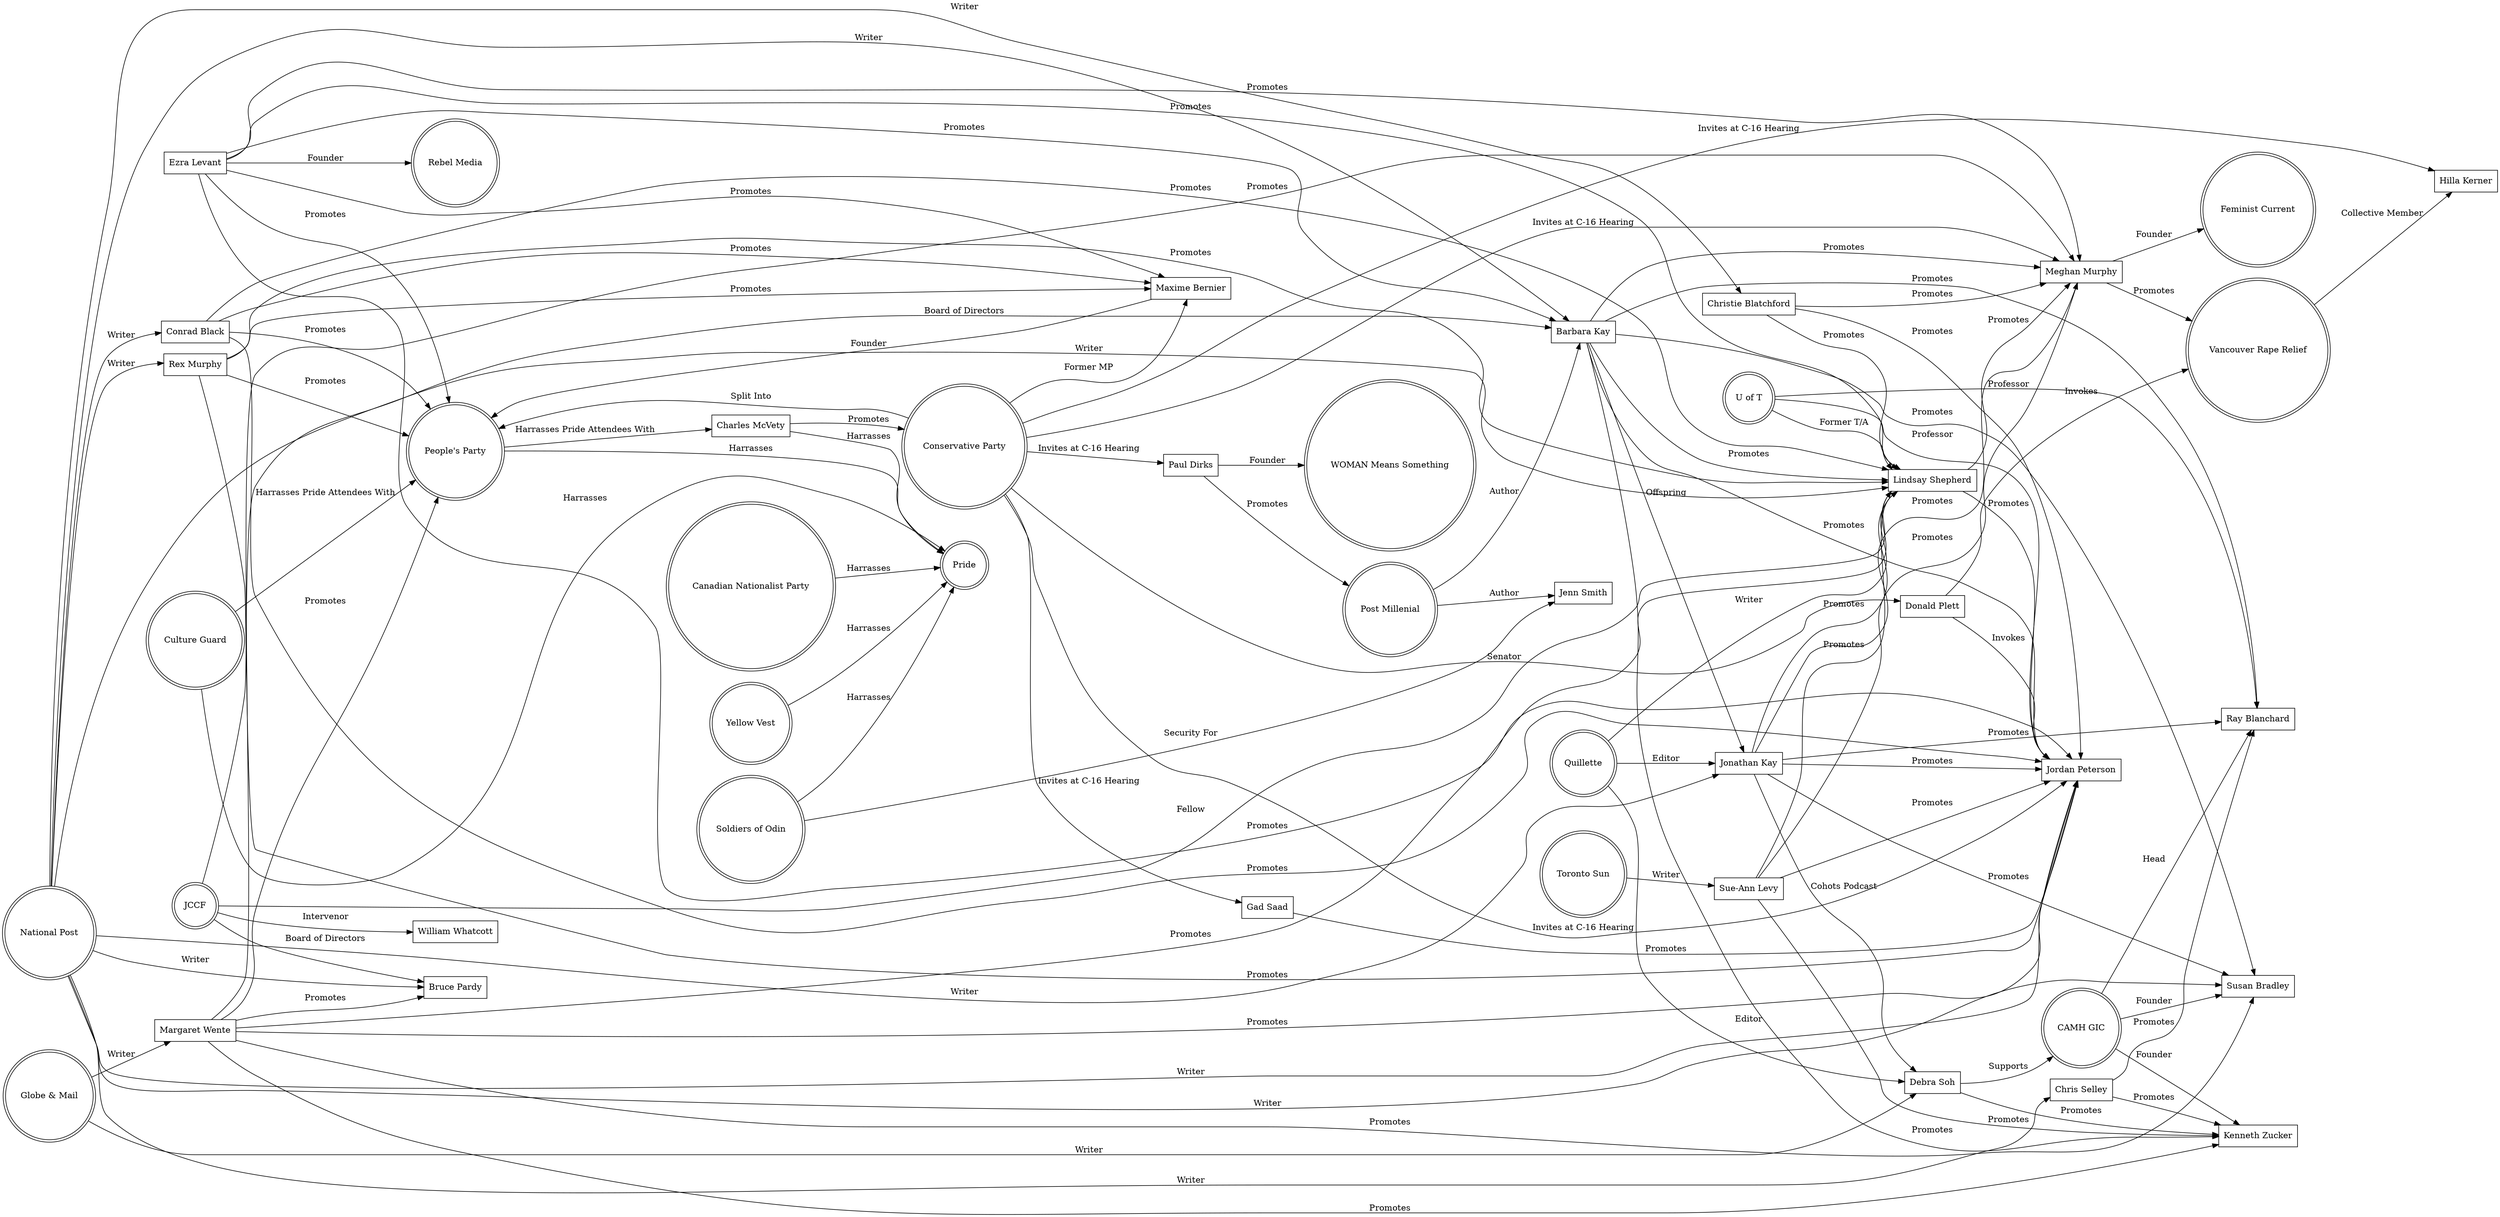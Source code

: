 digraph transphobes {
    rankdir=LR;
    node [shape = doublecircle]; "Pride" "Culture Guard" "Soldiers of Odin" "Yellow Vest" "Canadian Nationalist Party" "National Post" "JCCF" "Conservative Party" "Globe & Mail" "Toronto Sun" "People's Party" "Post Millenial" "WOMAN Means Something" "Rebel Media" "CAMH GIC" "Vancouver Rape Relief" "Feminist Current" "U of T" "Quillette";
    node [shape = rectangle];
    
    "Canadian Nationalist Party" -> "Pride" [ label = "Harrasses" ];
    "Charles McVety" -> "Pride" [ label = "Harrasses" ];
    "Culture Guard" -> "Pride" [ label = "Harrasses" ];
    "People's Party" -> "Pride" [ label = "Harrasses" ];
    "Soldiers of Odin" -> "Pride" [ label = "Harrasses" ];
    "Yellow Vest" -> "Pride" [ label = "Harrasses" ];
    
    "Barbara Kay" -> "Jonathan Kay" [ label = "Offspring" ];
    "Barbara Kay" -> "Jordan Peterson" [ label = "Promotes" ];
    "Barbara Kay" -> "Kenneth Zucker" [ label = "Promotes" ];
    "Barbara Kay" -> "Lindsay Shepherd" [ label = "Promotes" ];
    "Barbara Kay" -> "Meghan Murphy" [ label = "Promotes" ];
    "Barbara Kay" -> "Ray Blanchard" [ label = "Promotes" ];
    "Barbara Kay" -> "Susan Bradley" [ label = "Promotes" ];
    "CAMH GIC" -> "Kenneth Zucker" [ label = "Founder" ];
    "CAMH GIC" -> "Ray Blanchard" [ label = "Head" ];
    "CAMH GIC" -> "Susan Bradley" [ label = "Founder" ];
    "Charles McVety" -> "Conservative Party" [ label = "Promotes" ];
    "Christie Blatchford" -> "Jordan Peterson" [ label = "Promotes" ];
    "Christie Blatchford" -> "Lindsay Shepherd" [ label = "Promotes" ];
    "Christie Blatchford" -> "Meghan Murphy" [ label = "Promotes" ];
    "Chris Selley" -> "Kenneth Zucker" [ label = "Promotes" ];
    "Chris Selley" -> "Ray Blanchard" [ label = "Promotes" ];
    "Conrad Black" -> "Jordan Peterson" [ label = "Promotes" ];
    "Conrad Black" -> "Lindsay Shepherd" [ label = "Promotes" ];
    "Conrad Black" -> "Maxime Bernier" [ label = "Promotes" ];
    "Conrad Black" -> "People's Party" [ label = "Promotes" ];
    "Conservative Party" -> "Donald Plett" [ label = "Senator" ];
    "Conservative Party" -> "Gad Saad" [ label = "Invites at C-16 Hearing" ];
    "Conservative Party" -> "Hilla Kerner" [ label = "Invites at C-16 Hearing" ];
    "Conservative Party" -> "Jordan Peterson" [ label = "Invites at C-16 Hearing" ];
    "Conservative Party" -> "Maxime Bernier" [ label = "Former MP" ];
    "Conservative Party" -> "Meghan Murphy" [ label = "Invites at C-16 Hearing" ];
    "Conservative Party" -> "Paul Dirks" [ label = "Invites at C-16 Hearing" ];
    "Conservative Party" -> "People's Party" [ label = "Split Into" ];
    "Culture Guard" -> "People's Party" [ label = "Harrasses Pride Attendees With" ];
    "Debra Soh" -> "CAMH GIC" [ label = "Supports" ];
    "Debra Soh" -> "Kenneth Zucker" [ label = "Promotes" ];
    "Donald Plett" -> "Jordan Peterson" [ label = "Invokes" ];
    "Donald Plett" -> "Vancouver Rape Relief" [ label = "Invokes" ];
    "Ezra Levant" -> "Barbara Kay" [ label = "Promotes" ];
    "Ezra Levant" -> "Jordan Peterson" [ label = "Promotes" ];
    "Ezra Levant" -> "Lindsay Shepherd" [ label = "Promotes" ];
    "Ezra Levant" -> "Maxime Bernier" [ label = "Promotes" ];
    "Ezra Levant" -> "Meghan Murphy" [ label = "Promotes" ];
    "Ezra Levant" -> "People's Party" [ label = "Promotes" ];
    "Ezra Levant" -> "Rebel Media" [ label = "Founder" ];
    "Gad Saad" -> "Jordan Peterson" [ label = "Promotes" ];
    "Globe & Mail" -> "Debra Soh" [ label = "Writer" ];
    "Globe & Mail" -> "Margaret Wente" [ label = "Writer" ];
    "JCCF" -> "Barbara Kay" [ label = "Board of Directors" ];
    "JCCF" -> "Bruce Pardy" [ label = "Board of Directors" ];
    "JCCF" -> "Lindsay Shepherd" [ label = "Fellow" ];
    "JCCF" -> "William Whatcott" [ label = "Intervenor" ]; 
    "Jonathan Kay" -> "Jordan Peterson" [ label = "Promotes" ];
    "Jonathan Kay" -> "Lindsay Shepherd" [ label = "Promotes" ];
    "Jonathan Kay" -> "Meghan Murphy" [ label = "Promotes" ];
    "Jonathan Kay" -> "Ray Blanchard" [ label = "Promotes" ];
    "Jonathan Kay" -> "Susan Bradley" [ label = "Promotes" ];
    "Jonathan Kay" -> "Debra Soh" [ label = "Cohots Podcast" ];
    "Lindsay Shepherd" -> "Jordan Peterson" [ label = "Promotes" ];
    "Lindsay Shepherd" -> "Meghan Murphy" [ label = "Promotes" ];
    "Margaret Wente" -> "Bruce Pardy" [ label = "Promotes" ];
    "Margaret Wente" -> "Jordan Peterson" [ label = "Promotes" ];
    "Margaret Wente" -> "Kenneth Zucker" [ label = "Promotes" ];
    "Margaret Wente" -> "Lindsay Shepherd" [ label = "Promotes" ];
    "Margaret Wente" -> "Meghan Murphy" [ label = "Promotes" ];
    "Margaret Wente" -> "People's Party" [ label = "Promotes" ];
    "Margaret Wente" -> "Susan Bradley" [ label = "Promotes" ];
    "Maxime Bernier" -> "People's Party" [ label = "Founder" ];
    "Meghan Murphy" -> "Feminist Current" [ label = "Founder" ];
    "Meghan Murphy" -> "Vancouver Rape Relief" [ label = "Promotes" ]
    "National Post" -> "Barbara Kay" [ label = "Writer" ];
    "National Post" -> "Bruce Pardy" [ label = "Writer" ];
    "National Post" -> "Christie Blatchford" [ label = "Writer" ];
    "National Post" -> "Chris Selley" [ label = "Writer" ];
    "National Post" -> "Conrad Black" [ label = "Writer" ];
    "National Post" -> "Jonathan Kay" [ label = "Writer" ];
    "National Post" -> "Jordan Peterson" [ label = "Writer" ];
    "National Post" -> "Lindsay Shepherd" [ label = "Writer" ];
    "National Post" -> "Rex Murphy" [ label = "Writer" ];
    "National Post" -> "Susan Bradley" [ label = "Writer" ];
    "Paul Dirks" -> "Post Millenial" [ label = "Promotes" ];
    "Paul Dirks" -> "WOMAN Means Something" [ label = "Founder" ];
    "People's Party" -> "Charles McVety" [ label = "Harrasses Pride Attendees With" ];
    "Post Millenial" -> "Barbara Kay" [ label = "Author" ];
    "Post Millenial" -> "Jenn Smith" [ label = "Author" ];
    "Quillette" -> "Jonathan Kay" [ label = "Editor" ];
    "Quillette" -> "Debra Soh" [ label = "Editor" ];
    "Quillette" -> "Lindsay Shepherd" [ label = "Writer" ];
    "Rex Murphy" -> "Jordan Peterson" [ label = "Promotes" ];
    "Rex Murphy" -> "Lindsay Shepherd" [ label = "Promotes" ];
    "Rex Murphy" -> "Maxime Bernier" [ label = "Promotes" ];
    "Rex Murphy" -> "People's Party" [ label = "Promotes" ];
    "Soldiers of Odin" -> "Jenn Smith" [ label = "Security For" ];
    "Sue-Ann Levy" -> "Jordan Peterson" [ label = "Promotes" ];
    "Sue-Ann Levy" -> "Kenneth Zucker" [ label = "Promotes" ];
    "Sue-Ann Levy" -> "Lindsay Shepherd" [ label = "Promotes" ];
    "Sue-Ann Levy" -> "Meghan Murphy" [ label = "Promotes" ];
    "Toronto Sun" -> "Sue-Ann Levy" [ label = "Writer" ];
    "U of T" -> "Jordan Peterson" [ label = "Professor" ];
    "U of T" -> "Lindsay Shepherd" [ label = "Former T/A" ];
    "U of T" -> "Ray Blanchard" [ label = "Professor" ];
    "Vancouver Rape Relief" -> "Hilla Kerner" [ label = "Collective Member" ];
}
